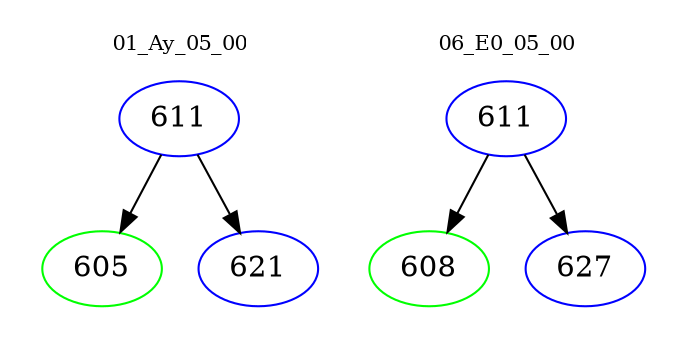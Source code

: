 digraph{
subgraph cluster_0 {
color = white
label = "01_Ay_05_00";
fontsize=10;
T0_611 [label="611", color="blue"]
T0_611 -> T0_605 [color="black"]
T0_605 [label="605", color="green"]
T0_611 -> T0_621 [color="black"]
T0_621 [label="621", color="blue"]
}
subgraph cluster_1 {
color = white
label = "06_E0_05_00";
fontsize=10;
T1_611 [label="611", color="blue"]
T1_611 -> T1_608 [color="black"]
T1_608 [label="608", color="green"]
T1_611 -> T1_627 [color="black"]
T1_627 [label="627", color="blue"]
}
}
